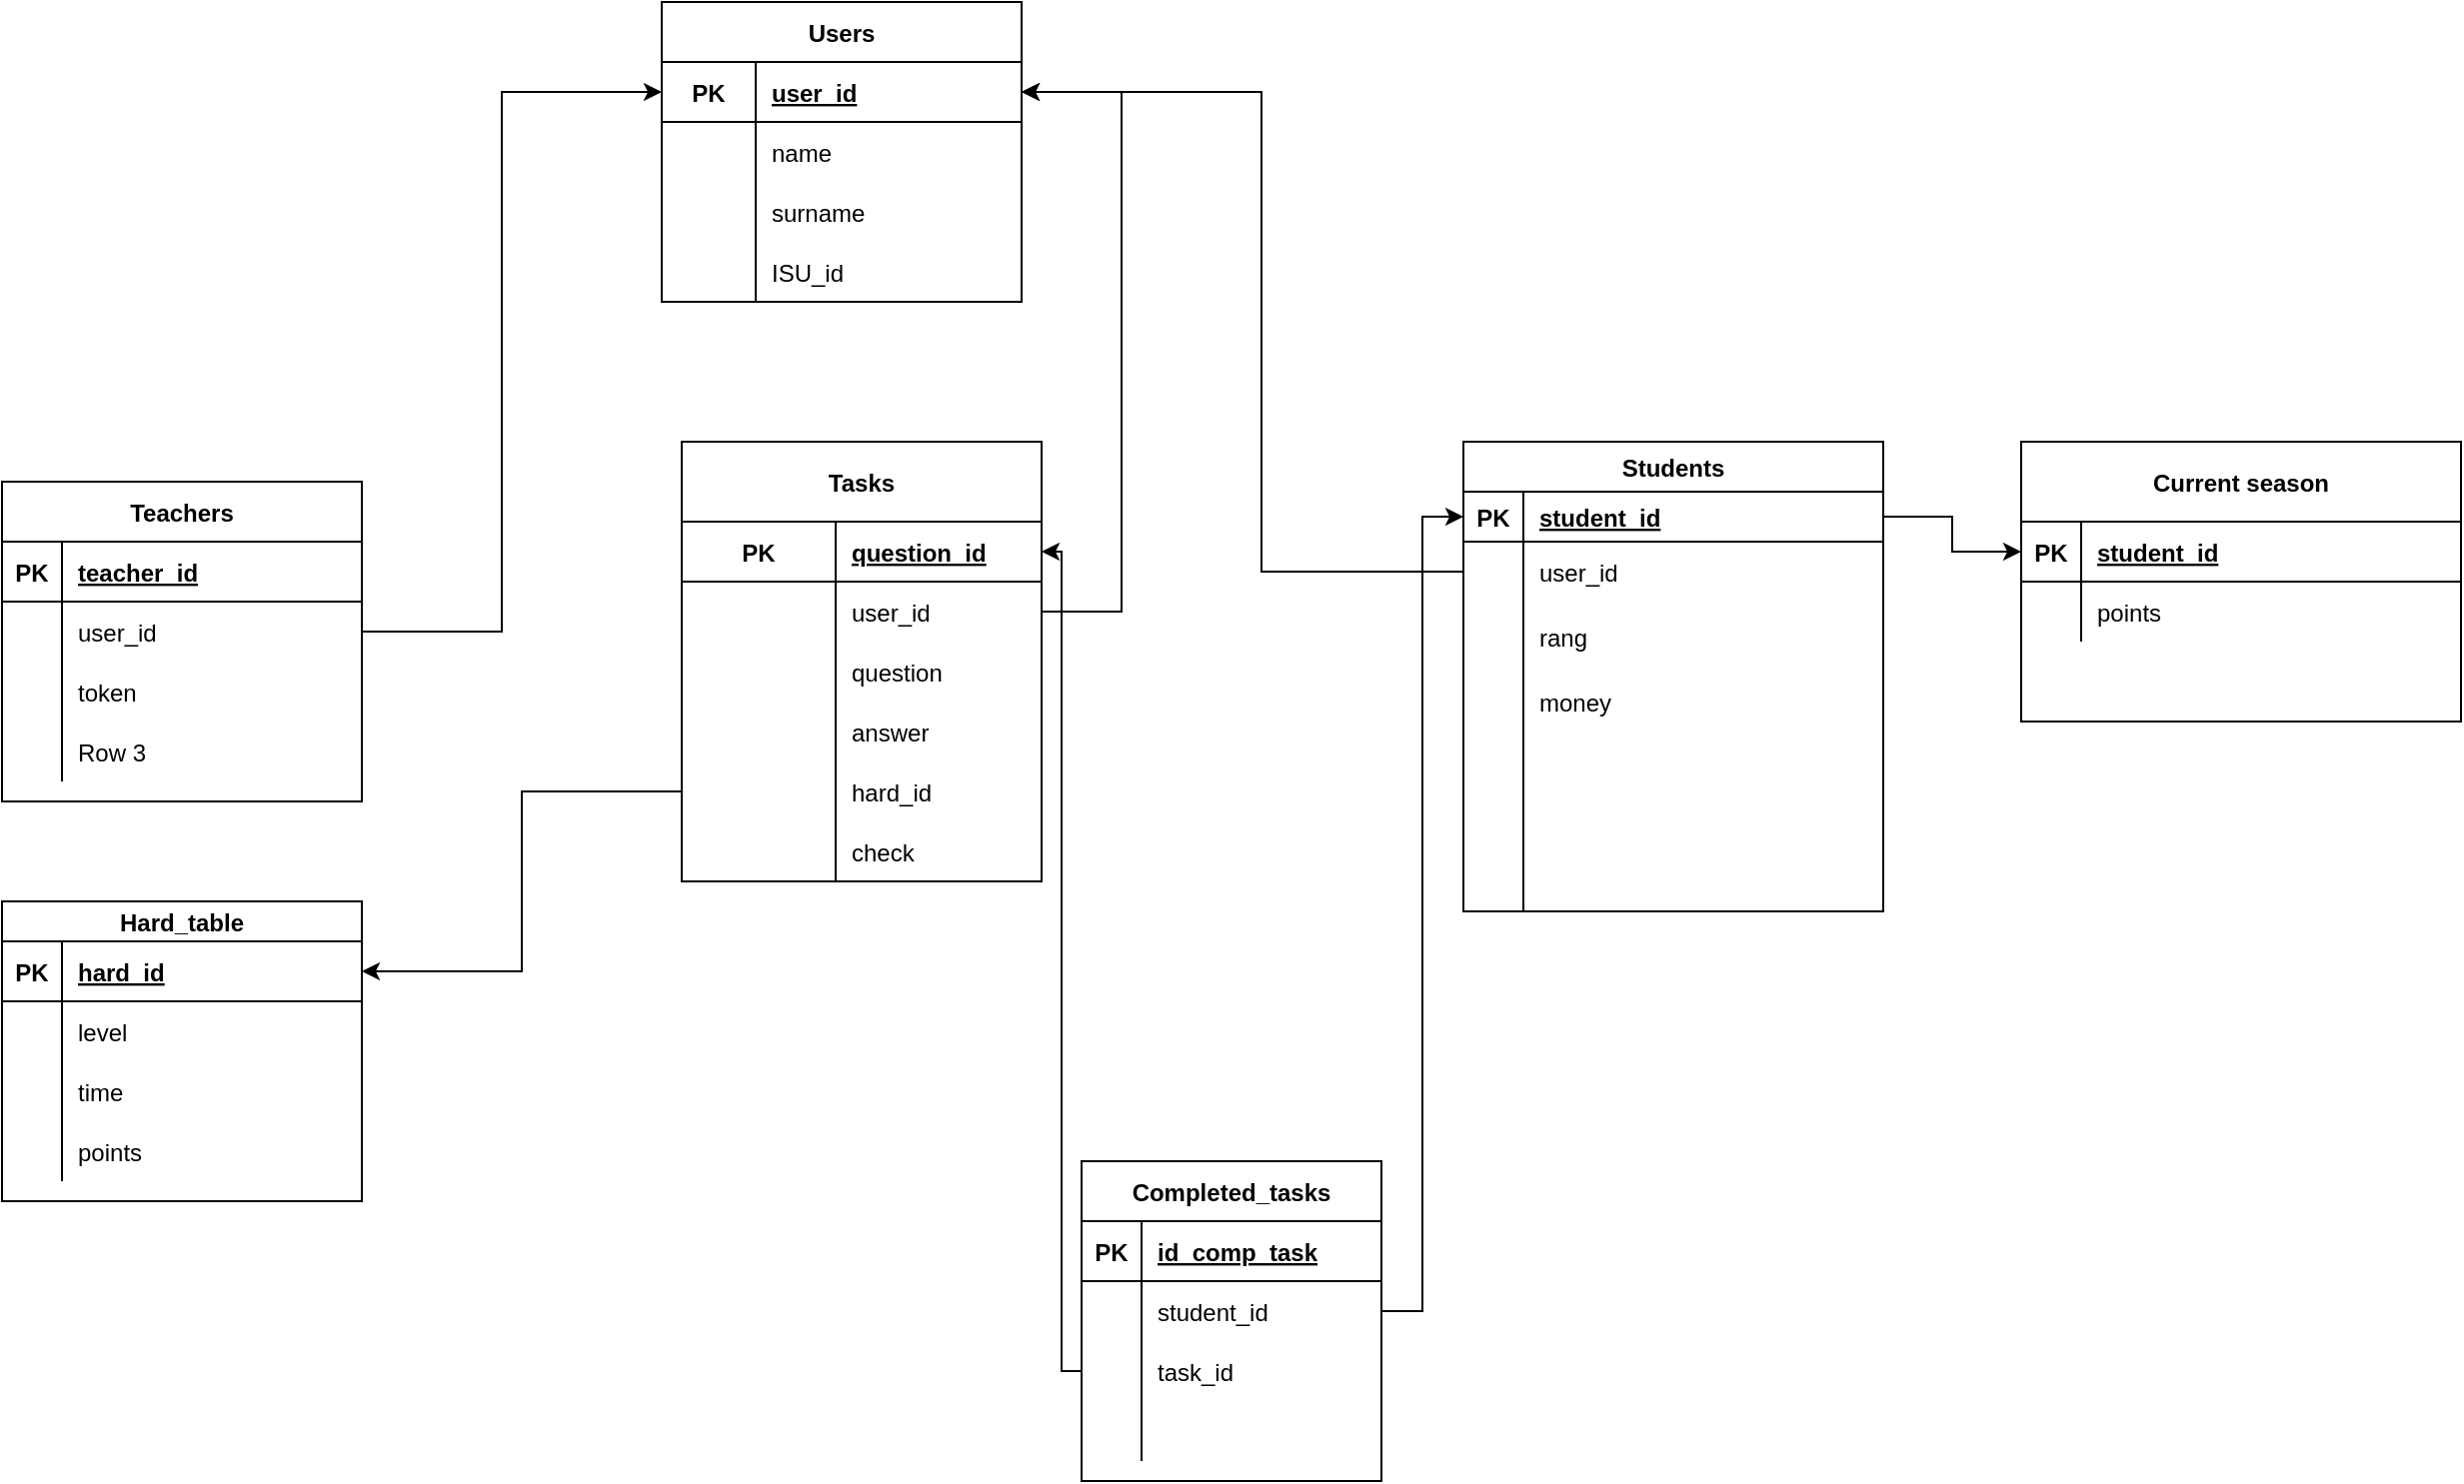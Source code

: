 <mxfile version="16.0.0" type="device"><diagram id="FAbmXYwRQuuBy-1Pwn92" name="Page-1"><mxGraphModel dx="1038" dy="547" grid="1" gridSize="10" guides="1" tooltips="1" connect="1" arrows="1" fold="1" page="1" pageScale="1" pageWidth="827" pageHeight="1169" math="0" shadow="0"><root><mxCell id="0"/><mxCell id="1" parent="0"/><mxCell id="DKSP8XFwa9WQKHeEZCTy-1" value="Students" style="shape=table;startSize=25;container=1;collapsible=1;childLayout=tableLayout;fixedRows=1;rowLines=0;fontStyle=1;align=center;resizeLast=1;" parent="1" vertex="1"><mxGeometry x="1241" y="410" width="210" height="235" as="geometry"/></mxCell><mxCell id="DKSP8XFwa9WQKHeEZCTy-2" value="" style="shape=partialRectangle;collapsible=0;dropTarget=0;pointerEvents=0;fillColor=none;top=0;left=0;bottom=1;right=0;points=[[0,0.5],[1,0.5]];portConstraint=eastwest;" parent="DKSP8XFwa9WQKHeEZCTy-1" vertex="1"><mxGeometry y="25" width="210" height="25" as="geometry"/></mxCell><mxCell id="DKSP8XFwa9WQKHeEZCTy-3" value="PK" style="shape=partialRectangle;connectable=0;fillColor=none;top=0;left=0;bottom=0;right=0;fontStyle=1;overflow=hidden;" parent="DKSP8XFwa9WQKHeEZCTy-2" vertex="1"><mxGeometry width="30" height="25" as="geometry"><mxRectangle width="30" height="25" as="alternateBounds"/></mxGeometry></mxCell><mxCell id="DKSP8XFwa9WQKHeEZCTy-4" value="student_id" style="shape=partialRectangle;connectable=0;fillColor=none;top=0;left=0;bottom=0;right=0;align=left;spacingLeft=6;fontStyle=5;overflow=hidden;" parent="DKSP8XFwa9WQKHeEZCTy-2" vertex="1"><mxGeometry x="30" width="180" height="25" as="geometry"><mxRectangle width="180" height="25" as="alternateBounds"/></mxGeometry></mxCell><mxCell id="DKSP8XFwa9WQKHeEZCTy-5" value="" style="shape=partialRectangle;collapsible=0;dropTarget=0;pointerEvents=0;fillColor=none;top=0;left=0;bottom=0;right=0;points=[[0,0.5],[1,0.5]];portConstraint=eastwest;" parent="DKSP8XFwa9WQKHeEZCTy-1" vertex="1"><mxGeometry y="50" width="210" height="30" as="geometry"/></mxCell><mxCell id="DKSP8XFwa9WQKHeEZCTy-6" value="" style="shape=partialRectangle;connectable=0;fillColor=none;top=0;left=0;bottom=0;right=0;editable=1;overflow=hidden;" parent="DKSP8XFwa9WQKHeEZCTy-5" vertex="1"><mxGeometry width="30" height="30" as="geometry"><mxRectangle width="30" height="30" as="alternateBounds"/></mxGeometry></mxCell><mxCell id="DKSP8XFwa9WQKHeEZCTy-7" value="user_id" style="shape=partialRectangle;connectable=0;fillColor=none;top=0;left=0;bottom=0;right=0;align=left;spacingLeft=6;overflow=hidden;" parent="DKSP8XFwa9WQKHeEZCTy-5" vertex="1"><mxGeometry x="30" width="180" height="30" as="geometry"><mxRectangle width="180" height="30" as="alternateBounds"/></mxGeometry></mxCell><mxCell id="DKSP8XFwa9WQKHeEZCTy-8" value="" style="shape=partialRectangle;collapsible=0;dropTarget=0;pointerEvents=0;fillColor=none;top=0;left=0;bottom=0;right=0;points=[[0,0.5],[1,0.5]];portConstraint=eastwest;" parent="DKSP8XFwa9WQKHeEZCTy-1" vertex="1"><mxGeometry y="80" width="210" height="35" as="geometry"/></mxCell><mxCell id="DKSP8XFwa9WQKHeEZCTy-9" value="" style="shape=partialRectangle;connectable=0;fillColor=none;top=0;left=0;bottom=0;right=0;editable=1;overflow=hidden;" parent="DKSP8XFwa9WQKHeEZCTy-8" vertex="1"><mxGeometry width="30" height="35" as="geometry"><mxRectangle width="30" height="35" as="alternateBounds"/></mxGeometry></mxCell><mxCell id="DKSP8XFwa9WQKHeEZCTy-10" value="rang" style="shape=partialRectangle;connectable=0;fillColor=none;top=0;left=0;bottom=0;right=0;align=left;spacingLeft=6;overflow=hidden;" parent="DKSP8XFwa9WQKHeEZCTy-8" vertex="1"><mxGeometry x="30" width="180" height="35" as="geometry"><mxRectangle width="180" height="35" as="alternateBounds"/></mxGeometry></mxCell><mxCell id="DKSP8XFwa9WQKHeEZCTy-11" value="" style="shape=partialRectangle;collapsible=0;dropTarget=0;pointerEvents=0;fillColor=none;top=0;left=0;bottom=0;right=0;points=[[0,0.5],[1,0.5]];portConstraint=eastwest;" parent="DKSP8XFwa9WQKHeEZCTy-1" vertex="1"><mxGeometry y="115" width="210" height="30" as="geometry"/></mxCell><mxCell id="DKSP8XFwa9WQKHeEZCTy-12" value="" style="shape=partialRectangle;connectable=0;fillColor=none;top=0;left=0;bottom=0;right=0;editable=1;overflow=hidden;" parent="DKSP8XFwa9WQKHeEZCTy-11" vertex="1"><mxGeometry width="30" height="30" as="geometry"><mxRectangle width="30" height="30" as="alternateBounds"/></mxGeometry></mxCell><mxCell id="DKSP8XFwa9WQKHeEZCTy-13" value="money" style="shape=partialRectangle;connectable=0;fillColor=none;top=0;left=0;bottom=0;right=0;align=left;spacingLeft=6;overflow=hidden;" parent="DKSP8XFwa9WQKHeEZCTy-11" vertex="1"><mxGeometry x="30" width="180" height="30" as="geometry"><mxRectangle width="180" height="30" as="alternateBounds"/></mxGeometry></mxCell><mxCell id="DKSP8XFwa9WQKHeEZCTy-105" style="shape=partialRectangle;collapsible=0;dropTarget=0;pointerEvents=0;fillColor=none;top=0;left=0;bottom=0;right=0;points=[[0,0.5],[1,0.5]];portConstraint=eastwest;" parent="DKSP8XFwa9WQKHeEZCTy-1" vertex="1"><mxGeometry y="145" width="210" height="30" as="geometry"/></mxCell><mxCell id="DKSP8XFwa9WQKHeEZCTy-106" style="shape=partialRectangle;connectable=0;fillColor=none;top=0;left=0;bottom=0;right=0;editable=1;overflow=hidden;" parent="DKSP8XFwa9WQKHeEZCTy-105" vertex="1"><mxGeometry width="30" height="30" as="geometry"><mxRectangle width="30" height="30" as="alternateBounds"/></mxGeometry></mxCell><mxCell id="DKSP8XFwa9WQKHeEZCTy-107" style="shape=partialRectangle;connectable=0;fillColor=none;top=0;left=0;bottom=0;right=0;align=left;spacingLeft=6;overflow=hidden;" parent="DKSP8XFwa9WQKHeEZCTy-105" vertex="1"><mxGeometry x="30" width="180" height="30" as="geometry"><mxRectangle width="180" height="30" as="alternateBounds"/></mxGeometry></mxCell><mxCell id="DKSP8XFwa9WQKHeEZCTy-132" style="shape=partialRectangle;collapsible=0;dropTarget=0;pointerEvents=0;fillColor=none;top=0;left=0;bottom=0;right=0;points=[[0,0.5],[1,0.5]];portConstraint=eastwest;" parent="DKSP8XFwa9WQKHeEZCTy-1" vertex="1"><mxGeometry y="175" width="210" height="30" as="geometry"/></mxCell><mxCell id="DKSP8XFwa9WQKHeEZCTy-133" style="shape=partialRectangle;connectable=0;fillColor=none;top=0;left=0;bottom=0;right=0;editable=1;overflow=hidden;" parent="DKSP8XFwa9WQKHeEZCTy-132" vertex="1"><mxGeometry width="30" height="30" as="geometry"><mxRectangle width="30" height="30" as="alternateBounds"/></mxGeometry></mxCell><mxCell id="DKSP8XFwa9WQKHeEZCTy-134" style="shape=partialRectangle;connectable=0;fillColor=none;top=0;left=0;bottom=0;right=0;align=left;spacingLeft=6;overflow=hidden;" parent="DKSP8XFwa9WQKHeEZCTy-132" vertex="1"><mxGeometry x="30" width="180" height="30" as="geometry"><mxRectangle width="180" height="30" as="alternateBounds"/></mxGeometry></mxCell><mxCell id="DKSP8XFwa9WQKHeEZCTy-164" style="shape=partialRectangle;collapsible=0;dropTarget=0;pointerEvents=0;fillColor=none;top=0;left=0;bottom=0;right=0;points=[[0,0.5],[1,0.5]];portConstraint=eastwest;" parent="DKSP8XFwa9WQKHeEZCTy-1" vertex="1"><mxGeometry y="205" width="210" height="30" as="geometry"/></mxCell><mxCell id="DKSP8XFwa9WQKHeEZCTy-165" style="shape=partialRectangle;connectable=0;fillColor=none;top=0;left=0;bottom=0;right=0;editable=1;overflow=hidden;" parent="DKSP8XFwa9WQKHeEZCTy-164" vertex="1"><mxGeometry width="30" height="30" as="geometry"><mxRectangle width="30" height="30" as="alternateBounds"/></mxGeometry></mxCell><mxCell id="DKSP8XFwa9WQKHeEZCTy-166" style="shape=partialRectangle;connectable=0;fillColor=none;top=0;left=0;bottom=0;right=0;align=left;spacingLeft=6;overflow=hidden;" parent="DKSP8XFwa9WQKHeEZCTy-164" vertex="1"><mxGeometry x="30" width="180" height="30" as="geometry"><mxRectangle width="180" height="30" as="alternateBounds"/></mxGeometry></mxCell><mxCell id="DKSP8XFwa9WQKHeEZCTy-14" value="Teachers" style="shape=table;startSize=30;container=1;collapsible=1;childLayout=tableLayout;fixedRows=1;rowLines=0;fontStyle=1;align=center;resizeLast=1;" parent="1" vertex="1"><mxGeometry x="510" y="430" width="180" height="160" as="geometry"/></mxCell><mxCell id="DKSP8XFwa9WQKHeEZCTy-15" value="" style="shape=partialRectangle;collapsible=0;dropTarget=0;pointerEvents=0;fillColor=none;top=0;left=0;bottom=1;right=0;points=[[0,0.5],[1,0.5]];portConstraint=eastwest;" parent="DKSP8XFwa9WQKHeEZCTy-14" vertex="1"><mxGeometry y="30" width="180" height="30" as="geometry"/></mxCell><mxCell id="DKSP8XFwa9WQKHeEZCTy-16" value="PK" style="shape=partialRectangle;connectable=0;fillColor=none;top=0;left=0;bottom=0;right=0;fontStyle=1;overflow=hidden;" parent="DKSP8XFwa9WQKHeEZCTy-15" vertex="1"><mxGeometry width="30" height="30" as="geometry"><mxRectangle width="30" height="30" as="alternateBounds"/></mxGeometry></mxCell><mxCell id="DKSP8XFwa9WQKHeEZCTy-17" value="teacher_id" style="shape=partialRectangle;connectable=0;fillColor=none;top=0;left=0;bottom=0;right=0;align=left;spacingLeft=6;fontStyle=5;overflow=hidden;" parent="DKSP8XFwa9WQKHeEZCTy-15" vertex="1"><mxGeometry x="30" width="150" height="30" as="geometry"><mxRectangle width="150" height="30" as="alternateBounds"/></mxGeometry></mxCell><mxCell id="DKSP8XFwa9WQKHeEZCTy-18" value="" style="shape=partialRectangle;collapsible=0;dropTarget=0;pointerEvents=0;fillColor=none;top=0;left=0;bottom=0;right=0;points=[[0,0.5],[1,0.5]];portConstraint=eastwest;" parent="DKSP8XFwa9WQKHeEZCTy-14" vertex="1"><mxGeometry y="60" width="180" height="30" as="geometry"/></mxCell><mxCell id="DKSP8XFwa9WQKHeEZCTy-19" value="" style="shape=partialRectangle;connectable=0;fillColor=none;top=0;left=0;bottom=0;right=0;editable=1;overflow=hidden;" parent="DKSP8XFwa9WQKHeEZCTy-18" vertex="1"><mxGeometry width="30" height="30" as="geometry"><mxRectangle width="30" height="30" as="alternateBounds"/></mxGeometry></mxCell><mxCell id="DKSP8XFwa9WQKHeEZCTy-20" value="user_id" style="shape=partialRectangle;connectable=0;fillColor=none;top=0;left=0;bottom=0;right=0;align=left;spacingLeft=6;overflow=hidden;" parent="DKSP8XFwa9WQKHeEZCTy-18" vertex="1"><mxGeometry x="30" width="150" height="30" as="geometry"><mxRectangle width="150" height="30" as="alternateBounds"/></mxGeometry></mxCell><mxCell id="DKSP8XFwa9WQKHeEZCTy-21" value="" style="shape=partialRectangle;collapsible=0;dropTarget=0;pointerEvents=0;fillColor=none;top=0;left=0;bottom=0;right=0;points=[[0,0.5],[1,0.5]];portConstraint=eastwest;" parent="DKSP8XFwa9WQKHeEZCTy-14" vertex="1"><mxGeometry y="90" width="180" height="30" as="geometry"/></mxCell><mxCell id="DKSP8XFwa9WQKHeEZCTy-22" value="" style="shape=partialRectangle;connectable=0;fillColor=none;top=0;left=0;bottom=0;right=0;editable=1;overflow=hidden;" parent="DKSP8XFwa9WQKHeEZCTy-21" vertex="1"><mxGeometry width="30" height="30" as="geometry"><mxRectangle width="30" height="30" as="alternateBounds"/></mxGeometry></mxCell><mxCell id="DKSP8XFwa9WQKHeEZCTy-23" value="token" style="shape=partialRectangle;connectable=0;fillColor=none;top=0;left=0;bottom=0;right=0;align=left;spacingLeft=6;overflow=hidden;" parent="DKSP8XFwa9WQKHeEZCTy-21" vertex="1"><mxGeometry x="30" width="150" height="30" as="geometry"><mxRectangle width="150" height="30" as="alternateBounds"/></mxGeometry></mxCell><mxCell id="DKSP8XFwa9WQKHeEZCTy-24" value="" style="shape=partialRectangle;collapsible=0;dropTarget=0;pointerEvents=0;fillColor=none;top=0;left=0;bottom=0;right=0;points=[[0,0.5],[1,0.5]];portConstraint=eastwest;" parent="DKSP8XFwa9WQKHeEZCTy-14" vertex="1"><mxGeometry y="120" width="180" height="30" as="geometry"/></mxCell><mxCell id="DKSP8XFwa9WQKHeEZCTy-25" value="" style="shape=partialRectangle;connectable=0;fillColor=none;top=0;left=0;bottom=0;right=0;editable=1;overflow=hidden;" parent="DKSP8XFwa9WQKHeEZCTy-24" vertex="1"><mxGeometry width="30" height="30" as="geometry"><mxRectangle width="30" height="30" as="alternateBounds"/></mxGeometry></mxCell><mxCell id="DKSP8XFwa9WQKHeEZCTy-26" value="Row 3" style="shape=partialRectangle;connectable=0;fillColor=none;top=0;left=0;bottom=0;right=0;align=left;spacingLeft=6;overflow=hidden;" parent="DKSP8XFwa9WQKHeEZCTy-24" vertex="1"><mxGeometry x="30" width="150" height="30" as="geometry"><mxRectangle width="150" height="30" as="alternateBounds"/></mxGeometry></mxCell><mxCell id="DKSP8XFwa9WQKHeEZCTy-27" value="Tasks" style="shape=table;startSize=40;container=1;collapsible=1;childLayout=tableLayout;fixedRows=1;rowLines=0;fontStyle=1;align=center;resizeLast=1;" parent="1" vertex="1"><mxGeometry x="850" y="410" width="180" height="220" as="geometry"/></mxCell><mxCell id="DKSP8XFwa9WQKHeEZCTy-28" value="" style="shape=partialRectangle;collapsible=0;dropTarget=0;pointerEvents=0;fillColor=none;top=0;left=0;bottom=1;right=0;points=[[0,0.5],[1,0.5]];portConstraint=eastwest;" parent="DKSP8XFwa9WQKHeEZCTy-27" vertex="1"><mxGeometry y="40" width="180" height="30" as="geometry"/></mxCell><mxCell id="DKSP8XFwa9WQKHeEZCTy-29" value="PK" style="shape=partialRectangle;connectable=0;fillColor=none;top=0;left=0;bottom=0;right=0;fontStyle=1;overflow=hidden;" parent="DKSP8XFwa9WQKHeEZCTy-28" vertex="1"><mxGeometry width="77.0" height="30" as="geometry"><mxRectangle width="77.0" height="30" as="alternateBounds"/></mxGeometry></mxCell><mxCell id="DKSP8XFwa9WQKHeEZCTy-30" value="question_id" style="shape=partialRectangle;connectable=0;fillColor=none;top=0;left=0;bottom=0;right=0;align=left;spacingLeft=6;fontStyle=5;overflow=hidden;" parent="DKSP8XFwa9WQKHeEZCTy-28" vertex="1"><mxGeometry x="77.0" width="103.0" height="30" as="geometry"><mxRectangle width="103.0" height="30" as="alternateBounds"/></mxGeometry></mxCell><mxCell id="DKSP8XFwa9WQKHeEZCTy-31" value="" style="shape=partialRectangle;collapsible=0;dropTarget=0;pointerEvents=0;fillColor=none;top=0;left=0;bottom=0;right=0;points=[[0,0.5],[1,0.5]];portConstraint=eastwest;" parent="DKSP8XFwa9WQKHeEZCTy-27" vertex="1"><mxGeometry y="70" width="180" height="30" as="geometry"/></mxCell><mxCell id="DKSP8XFwa9WQKHeEZCTy-32" value="" style="shape=partialRectangle;connectable=0;fillColor=none;top=0;left=0;bottom=0;right=0;editable=1;overflow=hidden;" parent="DKSP8XFwa9WQKHeEZCTy-31" vertex="1"><mxGeometry width="77.0" height="30" as="geometry"><mxRectangle width="77.0" height="30" as="alternateBounds"/></mxGeometry></mxCell><mxCell id="DKSP8XFwa9WQKHeEZCTy-33" value="user_id" style="shape=partialRectangle;connectable=0;fillColor=none;top=0;left=0;bottom=0;right=0;align=left;spacingLeft=6;overflow=hidden;" parent="DKSP8XFwa9WQKHeEZCTy-31" vertex="1"><mxGeometry x="77.0" width="103.0" height="30" as="geometry"><mxRectangle width="103.0" height="30" as="alternateBounds"/></mxGeometry></mxCell><mxCell id="DKSP8XFwa9WQKHeEZCTy-34" value="" style="shape=partialRectangle;collapsible=0;dropTarget=0;pointerEvents=0;fillColor=none;top=0;left=0;bottom=0;right=0;points=[[0,0.5],[1,0.5]];portConstraint=eastwest;" parent="DKSP8XFwa9WQKHeEZCTy-27" vertex="1"><mxGeometry y="100" width="180" height="30" as="geometry"/></mxCell><mxCell id="DKSP8XFwa9WQKHeEZCTy-35" value="" style="shape=partialRectangle;connectable=0;fillColor=none;top=0;left=0;bottom=0;right=0;editable=1;overflow=hidden;" parent="DKSP8XFwa9WQKHeEZCTy-34" vertex="1"><mxGeometry width="77.0" height="30" as="geometry"><mxRectangle width="77.0" height="30" as="alternateBounds"/></mxGeometry></mxCell><mxCell id="DKSP8XFwa9WQKHeEZCTy-36" value="question" style="shape=partialRectangle;connectable=0;fillColor=none;top=0;left=0;bottom=0;right=0;align=left;spacingLeft=6;overflow=hidden;" parent="DKSP8XFwa9WQKHeEZCTy-34" vertex="1"><mxGeometry x="77.0" width="103.0" height="30" as="geometry"><mxRectangle width="103.0" height="30" as="alternateBounds"/></mxGeometry></mxCell><mxCell id="DKSP8XFwa9WQKHeEZCTy-37" value="" style="shape=partialRectangle;collapsible=0;dropTarget=0;pointerEvents=0;fillColor=none;top=0;left=0;bottom=0;right=0;points=[[0,0.5],[1,0.5]];portConstraint=eastwest;" parent="DKSP8XFwa9WQKHeEZCTy-27" vertex="1"><mxGeometry y="130" width="180" height="30" as="geometry"/></mxCell><mxCell id="DKSP8XFwa9WQKHeEZCTy-38" value="" style="shape=partialRectangle;connectable=0;fillColor=none;top=0;left=0;bottom=0;right=0;editable=1;overflow=hidden;" parent="DKSP8XFwa9WQKHeEZCTy-37" vertex="1"><mxGeometry width="77.0" height="30" as="geometry"><mxRectangle width="77.0" height="30" as="alternateBounds"/></mxGeometry></mxCell><mxCell id="DKSP8XFwa9WQKHeEZCTy-39" value="answer" style="shape=partialRectangle;connectable=0;fillColor=none;top=0;left=0;bottom=0;right=0;align=left;spacingLeft=6;overflow=hidden;" parent="DKSP8XFwa9WQKHeEZCTy-37" vertex="1"><mxGeometry x="77.0" width="103.0" height="30" as="geometry"><mxRectangle width="103.0" height="30" as="alternateBounds"/></mxGeometry></mxCell><mxCell id="DKSP8XFwa9WQKHeEZCTy-98" style="shape=partialRectangle;collapsible=0;dropTarget=0;pointerEvents=0;fillColor=none;top=0;left=0;bottom=0;right=0;points=[[0,0.5],[1,0.5]];portConstraint=eastwest;" parent="DKSP8XFwa9WQKHeEZCTy-27" vertex="1"><mxGeometry y="160" width="180" height="30" as="geometry"/></mxCell><mxCell id="DKSP8XFwa9WQKHeEZCTy-99" style="shape=partialRectangle;connectable=0;fillColor=none;top=0;left=0;bottom=0;right=0;editable=1;overflow=hidden;" parent="DKSP8XFwa9WQKHeEZCTy-98" vertex="1"><mxGeometry width="77.0" height="30" as="geometry"><mxRectangle width="77.0" height="30" as="alternateBounds"/></mxGeometry></mxCell><mxCell id="DKSP8XFwa9WQKHeEZCTy-100" value="hard_id" style="shape=partialRectangle;connectable=0;fillColor=none;top=0;left=0;bottom=0;right=0;align=left;spacingLeft=6;overflow=hidden;" parent="DKSP8XFwa9WQKHeEZCTy-98" vertex="1"><mxGeometry x="77.0" width="103.0" height="30" as="geometry"><mxRectangle width="103.0" height="30" as="alternateBounds"/></mxGeometry></mxCell><mxCell id="DKSP8XFwa9WQKHeEZCTy-148" style="shape=partialRectangle;collapsible=0;dropTarget=0;pointerEvents=0;fillColor=none;top=0;left=0;bottom=0;right=0;points=[[0,0.5],[1,0.5]];portConstraint=eastwest;" parent="DKSP8XFwa9WQKHeEZCTy-27" vertex="1"><mxGeometry y="190" width="180" height="30" as="geometry"/></mxCell><mxCell id="DKSP8XFwa9WQKHeEZCTy-149" style="shape=partialRectangle;connectable=0;fillColor=none;top=0;left=0;bottom=0;right=0;editable=1;overflow=hidden;" parent="DKSP8XFwa9WQKHeEZCTy-148" vertex="1"><mxGeometry width="77.0" height="30" as="geometry"><mxRectangle width="77.0" height="30" as="alternateBounds"/></mxGeometry></mxCell><mxCell id="DKSP8XFwa9WQKHeEZCTy-150" value="check" style="shape=partialRectangle;connectable=0;fillColor=none;top=0;left=0;bottom=0;right=0;align=left;spacingLeft=6;overflow=hidden;" parent="DKSP8XFwa9WQKHeEZCTy-148" vertex="1"><mxGeometry x="77.0" width="103.0" height="30" as="geometry"><mxRectangle width="103.0" height="30" as="alternateBounds"/></mxGeometry></mxCell><mxCell id="DKSP8XFwa9WQKHeEZCTy-60" value="Users" style="shape=table;startSize=30;container=1;collapsible=1;childLayout=tableLayout;fixedRows=1;rowLines=0;fontStyle=1;align=center;resizeLast=1;" parent="1" vertex="1"><mxGeometry x="840" y="190" width="180" height="150" as="geometry"/></mxCell><mxCell id="DKSP8XFwa9WQKHeEZCTy-61" value="" style="shape=partialRectangle;collapsible=0;dropTarget=0;pointerEvents=0;fillColor=none;top=0;left=0;bottom=1;right=0;points=[[0,0.5],[1,0.5]];portConstraint=eastwest;" parent="DKSP8XFwa9WQKHeEZCTy-60" vertex="1"><mxGeometry y="30" width="180" height="30" as="geometry"/></mxCell><mxCell id="DKSP8XFwa9WQKHeEZCTy-62" value="PK" style="shape=partialRectangle;connectable=0;fillColor=none;top=0;left=0;bottom=0;right=0;fontStyle=1;overflow=hidden;" parent="DKSP8XFwa9WQKHeEZCTy-61" vertex="1"><mxGeometry width="47.0" height="30" as="geometry"><mxRectangle width="47.0" height="30" as="alternateBounds"/></mxGeometry></mxCell><mxCell id="DKSP8XFwa9WQKHeEZCTy-63" value="user_id" style="shape=partialRectangle;connectable=0;fillColor=none;top=0;left=0;bottom=0;right=0;align=left;spacingLeft=6;fontStyle=5;overflow=hidden;" parent="DKSP8XFwa9WQKHeEZCTy-61" vertex="1"><mxGeometry x="47.0" width="133.0" height="30" as="geometry"><mxRectangle width="133.0" height="30" as="alternateBounds"/></mxGeometry></mxCell><mxCell id="DKSP8XFwa9WQKHeEZCTy-64" value="" style="shape=partialRectangle;collapsible=0;dropTarget=0;pointerEvents=0;fillColor=none;top=0;left=0;bottom=0;right=0;points=[[0,0.5],[1,0.5]];portConstraint=eastwest;" parent="DKSP8XFwa9WQKHeEZCTy-60" vertex="1"><mxGeometry y="60" width="180" height="30" as="geometry"/></mxCell><mxCell id="DKSP8XFwa9WQKHeEZCTy-65" value="" style="shape=partialRectangle;connectable=0;fillColor=none;top=0;left=0;bottom=0;right=0;editable=1;overflow=hidden;" parent="DKSP8XFwa9WQKHeEZCTy-64" vertex="1"><mxGeometry width="47.0" height="30" as="geometry"><mxRectangle width="47.0" height="30" as="alternateBounds"/></mxGeometry></mxCell><mxCell id="DKSP8XFwa9WQKHeEZCTy-66" value="name" style="shape=partialRectangle;connectable=0;fillColor=none;top=0;left=0;bottom=0;right=0;align=left;spacingLeft=6;overflow=hidden;" parent="DKSP8XFwa9WQKHeEZCTy-64" vertex="1"><mxGeometry x="47.0" width="133.0" height="30" as="geometry"><mxRectangle width="133.0" height="30" as="alternateBounds"/></mxGeometry></mxCell><mxCell id="DKSP8XFwa9WQKHeEZCTy-67" value="" style="shape=partialRectangle;collapsible=0;dropTarget=0;pointerEvents=0;fillColor=none;top=0;left=0;bottom=0;right=0;points=[[0,0.5],[1,0.5]];portConstraint=eastwest;" parent="DKSP8XFwa9WQKHeEZCTy-60" vertex="1"><mxGeometry y="90" width="180" height="30" as="geometry"/></mxCell><mxCell id="DKSP8XFwa9WQKHeEZCTy-68" value="" style="shape=partialRectangle;connectable=0;fillColor=none;top=0;left=0;bottom=0;right=0;editable=1;overflow=hidden;" parent="DKSP8XFwa9WQKHeEZCTy-67" vertex="1"><mxGeometry width="47.0" height="30" as="geometry"><mxRectangle width="47.0" height="30" as="alternateBounds"/></mxGeometry></mxCell><mxCell id="DKSP8XFwa9WQKHeEZCTy-69" value="surname" style="shape=partialRectangle;connectable=0;fillColor=none;top=0;left=0;bottom=0;right=0;align=left;spacingLeft=6;overflow=hidden;" parent="DKSP8XFwa9WQKHeEZCTy-67" vertex="1"><mxGeometry x="47.0" width="133.0" height="30" as="geometry"><mxRectangle width="133.0" height="30" as="alternateBounds"/></mxGeometry></mxCell><mxCell id="DKSP8XFwa9WQKHeEZCTy-70" value="" style="shape=partialRectangle;collapsible=0;dropTarget=0;pointerEvents=0;fillColor=none;top=0;left=0;bottom=0;right=0;points=[[0,0.5],[1,0.5]];portConstraint=eastwest;" parent="DKSP8XFwa9WQKHeEZCTy-60" vertex="1"><mxGeometry y="120" width="180" height="30" as="geometry"/></mxCell><mxCell id="DKSP8XFwa9WQKHeEZCTy-71" value="" style="shape=partialRectangle;connectable=0;fillColor=none;top=0;left=0;bottom=0;right=0;editable=1;overflow=hidden;" parent="DKSP8XFwa9WQKHeEZCTy-70" vertex="1"><mxGeometry width="47.0" height="30" as="geometry"><mxRectangle width="47.0" height="30" as="alternateBounds"/></mxGeometry></mxCell><mxCell id="DKSP8XFwa9WQKHeEZCTy-72" value="ISU_id" style="shape=partialRectangle;connectable=0;fillColor=none;top=0;left=0;bottom=0;right=0;align=left;spacingLeft=6;overflow=hidden;" parent="DKSP8XFwa9WQKHeEZCTy-70" vertex="1"><mxGeometry x="47.0" width="133.0" height="30" as="geometry"><mxRectangle width="133.0" height="30" as="alternateBounds"/></mxGeometry></mxCell><mxCell id="DKSP8XFwa9WQKHeEZCTy-73" value="Hard_table" style="shape=table;startSize=20;container=1;collapsible=1;childLayout=tableLayout;fixedRows=1;rowLines=0;fontStyle=1;align=center;resizeLast=1;" parent="1" vertex="1"><mxGeometry x="510" y="640" width="180" height="150" as="geometry"/></mxCell><mxCell id="DKSP8XFwa9WQKHeEZCTy-74" value="" style="shape=partialRectangle;collapsible=0;dropTarget=0;pointerEvents=0;fillColor=none;top=0;left=0;bottom=1;right=0;points=[[0,0.5],[1,0.5]];portConstraint=eastwest;" parent="DKSP8XFwa9WQKHeEZCTy-73" vertex="1"><mxGeometry y="20" width="180" height="30" as="geometry"/></mxCell><mxCell id="DKSP8XFwa9WQKHeEZCTy-75" value="PK" style="shape=partialRectangle;connectable=0;fillColor=none;top=0;left=0;bottom=0;right=0;fontStyle=1;overflow=hidden;" parent="DKSP8XFwa9WQKHeEZCTy-74" vertex="1"><mxGeometry width="30" height="30" as="geometry"><mxRectangle width="30" height="30" as="alternateBounds"/></mxGeometry></mxCell><mxCell id="DKSP8XFwa9WQKHeEZCTy-76" value="hard_id" style="shape=partialRectangle;connectable=0;fillColor=none;top=0;left=0;bottom=0;right=0;align=left;spacingLeft=6;fontStyle=5;overflow=hidden;" parent="DKSP8XFwa9WQKHeEZCTy-74" vertex="1"><mxGeometry x="30" width="150" height="30" as="geometry"><mxRectangle width="150" height="30" as="alternateBounds"/></mxGeometry></mxCell><mxCell id="DKSP8XFwa9WQKHeEZCTy-77" value="" style="shape=partialRectangle;collapsible=0;dropTarget=0;pointerEvents=0;fillColor=none;top=0;left=0;bottom=0;right=0;points=[[0,0.5],[1,0.5]];portConstraint=eastwest;" parent="DKSP8XFwa9WQKHeEZCTy-73" vertex="1"><mxGeometry y="50" width="180" height="30" as="geometry"/></mxCell><mxCell id="DKSP8XFwa9WQKHeEZCTy-78" value="" style="shape=partialRectangle;connectable=0;fillColor=none;top=0;left=0;bottom=0;right=0;editable=1;overflow=hidden;" parent="DKSP8XFwa9WQKHeEZCTy-77" vertex="1"><mxGeometry width="30" height="30" as="geometry"><mxRectangle width="30" height="30" as="alternateBounds"/></mxGeometry></mxCell><mxCell id="DKSP8XFwa9WQKHeEZCTy-79" value="level" style="shape=partialRectangle;connectable=0;fillColor=none;top=0;left=0;bottom=0;right=0;align=left;spacingLeft=6;overflow=hidden;" parent="DKSP8XFwa9WQKHeEZCTy-77" vertex="1"><mxGeometry x="30" width="150" height="30" as="geometry"><mxRectangle width="150" height="30" as="alternateBounds"/></mxGeometry></mxCell><mxCell id="DKSP8XFwa9WQKHeEZCTy-80" value="" style="shape=partialRectangle;collapsible=0;dropTarget=0;pointerEvents=0;fillColor=none;top=0;left=0;bottom=0;right=0;points=[[0,0.5],[1,0.5]];portConstraint=eastwest;" parent="DKSP8XFwa9WQKHeEZCTy-73" vertex="1"><mxGeometry y="80" width="180" height="30" as="geometry"/></mxCell><mxCell id="DKSP8XFwa9WQKHeEZCTy-81" value="" style="shape=partialRectangle;connectable=0;fillColor=none;top=0;left=0;bottom=0;right=0;editable=1;overflow=hidden;" parent="DKSP8XFwa9WQKHeEZCTy-80" vertex="1"><mxGeometry width="30" height="30" as="geometry"><mxRectangle width="30" height="30" as="alternateBounds"/></mxGeometry></mxCell><mxCell id="DKSP8XFwa9WQKHeEZCTy-82" value="time" style="shape=partialRectangle;connectable=0;fillColor=none;top=0;left=0;bottom=0;right=0;align=left;spacingLeft=6;overflow=hidden;" parent="DKSP8XFwa9WQKHeEZCTy-80" vertex="1"><mxGeometry x="30" width="150" height="30" as="geometry"><mxRectangle width="150" height="30" as="alternateBounds"/></mxGeometry></mxCell><mxCell id="DKSP8XFwa9WQKHeEZCTy-83" value="" style="shape=partialRectangle;collapsible=0;dropTarget=0;pointerEvents=0;fillColor=none;top=0;left=0;bottom=0;right=0;points=[[0,0.5],[1,0.5]];portConstraint=eastwest;" parent="DKSP8XFwa9WQKHeEZCTy-73" vertex="1"><mxGeometry y="110" width="180" height="30" as="geometry"/></mxCell><mxCell id="DKSP8XFwa9WQKHeEZCTy-84" value="" style="shape=partialRectangle;connectable=0;fillColor=none;top=0;left=0;bottom=0;right=0;editable=1;overflow=hidden;" parent="DKSP8XFwa9WQKHeEZCTy-83" vertex="1"><mxGeometry width="30" height="30" as="geometry"><mxRectangle width="30" height="30" as="alternateBounds"/></mxGeometry></mxCell><mxCell id="DKSP8XFwa9WQKHeEZCTy-85" value="points" style="shape=partialRectangle;connectable=0;fillColor=none;top=0;left=0;bottom=0;right=0;align=left;spacingLeft=6;overflow=hidden;" parent="DKSP8XFwa9WQKHeEZCTy-83" vertex="1"><mxGeometry x="30" width="150" height="30" as="geometry"><mxRectangle width="150" height="30" as="alternateBounds"/></mxGeometry></mxCell><mxCell id="DKSP8XFwa9WQKHeEZCTy-110" value="" style="edgeStyle=elbowEdgeStyle;elbow=horizontal;endArrow=classic;html=1;rounded=0;fontFamily=Helvetica;fontSize=12;fontColor=default;startSize=30;entryX=1;entryY=0.5;entryDx=0;entryDy=0;exitX=0;exitY=0.5;exitDx=0;exitDy=0;" parent="1" source="DKSP8XFwa9WQKHeEZCTy-5" target="DKSP8XFwa9WQKHeEZCTy-61" edge="1"><mxGeometry width="50" height="50" relative="1" as="geometry"><mxPoint x="1230" y="410" as="sourcePoint"/><mxPoint x="1140" y="490" as="targetPoint"/><Array as="points"><mxPoint x="1140" y="310"/></Array></mxGeometry></mxCell><mxCell id="DKSP8XFwa9WQKHeEZCTy-113" value="" style="edgeStyle=elbowEdgeStyle;elbow=horizontal;endArrow=classic;html=1;rounded=0;fontFamily=Helvetica;fontSize=12;fontColor=default;startSize=30;exitX=1;exitY=0.5;exitDx=0;exitDy=0;entryX=0;entryY=0.5;entryDx=0;entryDy=0;" parent="1" source="DKSP8XFwa9WQKHeEZCTy-18" target="DKSP8XFwa9WQKHeEZCTy-61" edge="1"><mxGeometry width="50" height="50" relative="1" as="geometry"><mxPoint x="610" y="450" as="sourcePoint"/><mxPoint x="660" y="400" as="targetPoint"/><Array as="points"><mxPoint x="760" y="340"/><mxPoint x="790" y="360"/><mxPoint x="800" y="300"/></Array></mxGeometry></mxCell><mxCell id="DKSP8XFwa9WQKHeEZCTy-116" value="" style="edgeStyle=elbowEdgeStyle;elbow=horizontal;endArrow=classic;html=1;rounded=0;fontFamily=Helvetica;fontSize=12;fontColor=default;startSize=30;exitX=1;exitY=0.5;exitDx=0;exitDy=0;entryX=1;entryY=0.5;entryDx=0;entryDy=0;" parent="1" source="DKSP8XFwa9WQKHeEZCTy-31" target="DKSP8XFwa9WQKHeEZCTy-61" edge="1"><mxGeometry width="50" height="50" relative="1" as="geometry"><mxPoint x="1055" y="570" as="sourcePoint"/><mxPoint x="1105" y="520" as="targetPoint"/><Array as="points"><mxPoint x="1070" y="380"/><mxPoint x="1000" y="520"/><mxPoint x="1030" y="370"/></Array></mxGeometry></mxCell><mxCell id="DKSP8XFwa9WQKHeEZCTy-117" value="" style="edgeStyle=elbowEdgeStyle;elbow=horizontal;endArrow=classic;html=1;rounded=0;fontFamily=Helvetica;fontSize=12;fontColor=default;startSize=30;exitX=0;exitY=0.5;exitDx=0;exitDy=0;entryX=1;entryY=0.5;entryDx=0;entryDy=0;" parent="1" source="DKSP8XFwa9WQKHeEZCTy-98" target="DKSP8XFwa9WQKHeEZCTy-74" edge="1"><mxGeometry width="50" height="50" relative="1" as="geometry"><mxPoint x="740" y="510" as="sourcePoint"/><mxPoint x="790" y="460" as="targetPoint"/></mxGeometry></mxCell><mxCell id="DKSP8XFwa9WQKHeEZCTy-118" value="Current season" style="shape=table;startSize=40;container=1;collapsible=1;childLayout=tableLayout;fixedRows=1;rowLines=0;fontStyle=1;align=center;resizeLast=1;fontFamily=Helvetica;fontSize=12;fontColor=default;strokeColor=default;fillColor=default;" parent="1" vertex="1"><mxGeometry x="1520" y="410" width="220" height="140" as="geometry"/></mxCell><mxCell id="DKSP8XFwa9WQKHeEZCTy-119" value="" style="shape=partialRectangle;collapsible=0;dropTarget=0;pointerEvents=0;fillColor=none;top=0;left=0;bottom=1;right=0;points=[[0,0.5],[1,0.5]];portConstraint=eastwest;fontFamily=Helvetica;fontSize=12;fontColor=default;startSize=30;strokeColor=default;" parent="DKSP8XFwa9WQKHeEZCTy-118" vertex="1"><mxGeometry y="40" width="220" height="30" as="geometry"/></mxCell><mxCell id="DKSP8XFwa9WQKHeEZCTy-120" value="PK" style="shape=partialRectangle;connectable=0;fillColor=none;top=0;left=0;bottom=0;right=0;fontStyle=1;overflow=hidden;fontFamily=Helvetica;fontSize=12;fontColor=default;startSize=30;strokeColor=default;" parent="DKSP8XFwa9WQKHeEZCTy-119" vertex="1"><mxGeometry width="30" height="30" as="geometry"><mxRectangle width="30" height="30" as="alternateBounds"/></mxGeometry></mxCell><mxCell id="DKSP8XFwa9WQKHeEZCTy-121" value="student_id" style="shape=partialRectangle;connectable=0;fillColor=none;top=0;left=0;bottom=0;right=0;align=left;spacingLeft=6;fontStyle=5;overflow=hidden;fontFamily=Helvetica;fontSize=12;fontColor=default;startSize=30;strokeColor=default;" parent="DKSP8XFwa9WQKHeEZCTy-119" vertex="1"><mxGeometry x="30" width="190" height="30" as="geometry"><mxRectangle width="190" height="30" as="alternateBounds"/></mxGeometry></mxCell><mxCell id="DKSP8XFwa9WQKHeEZCTy-122" value="" style="shape=partialRectangle;collapsible=0;dropTarget=0;pointerEvents=0;fillColor=none;top=0;left=0;bottom=0;right=0;points=[[0,0.5],[1,0.5]];portConstraint=eastwest;fontFamily=Helvetica;fontSize=12;fontColor=default;startSize=30;strokeColor=default;" parent="DKSP8XFwa9WQKHeEZCTy-118" vertex="1"><mxGeometry y="70" width="220" height="30" as="geometry"/></mxCell><mxCell id="DKSP8XFwa9WQKHeEZCTy-123" value="" style="shape=partialRectangle;connectable=0;fillColor=none;top=0;left=0;bottom=0;right=0;editable=1;overflow=hidden;fontFamily=Helvetica;fontSize=12;fontColor=default;startSize=30;strokeColor=default;" parent="DKSP8XFwa9WQKHeEZCTy-122" vertex="1"><mxGeometry width="30" height="30" as="geometry"><mxRectangle width="30" height="30" as="alternateBounds"/></mxGeometry></mxCell><mxCell id="DKSP8XFwa9WQKHeEZCTy-124" value="points" style="shape=partialRectangle;connectable=0;fillColor=none;top=0;left=0;bottom=0;right=0;align=left;spacingLeft=6;overflow=hidden;fontFamily=Helvetica;fontSize=12;fontColor=default;startSize=30;strokeColor=default;" parent="DKSP8XFwa9WQKHeEZCTy-122" vertex="1"><mxGeometry x="30" width="190" height="30" as="geometry"><mxRectangle width="190" height="30" as="alternateBounds"/></mxGeometry></mxCell><mxCell id="DKSP8XFwa9WQKHeEZCTy-131" value="" style="edgeStyle=elbowEdgeStyle;elbow=horizontal;endArrow=classic;html=1;rounded=0;fontFamily=Helvetica;fontSize=12;fontColor=default;startSize=30;exitX=1;exitY=0.5;exitDx=0;exitDy=0;entryX=0;entryY=0.5;entryDx=0;entryDy=0;" parent="1" source="DKSP8XFwa9WQKHeEZCTy-2" target="DKSP8XFwa9WQKHeEZCTy-119" edge="1"><mxGeometry width="50" height="50" relative="1" as="geometry"><mxPoint x="1410" y="460" as="sourcePoint"/><mxPoint x="1460" y="410" as="targetPoint"/></mxGeometry></mxCell><mxCell id="wsximcJ8q_rd_iJd8GY6-1" value="Completed_tasks" style="shape=table;startSize=30;container=1;collapsible=1;childLayout=tableLayout;fixedRows=1;rowLines=0;fontStyle=1;align=center;resizeLast=1;" vertex="1" parent="1"><mxGeometry x="1050" y="770" width="150" height="160" as="geometry"/></mxCell><mxCell id="wsximcJ8q_rd_iJd8GY6-2" value="" style="shape=partialRectangle;collapsible=0;dropTarget=0;pointerEvents=0;fillColor=none;top=0;left=0;bottom=1;right=0;points=[[0,0.5],[1,0.5]];portConstraint=eastwest;" vertex="1" parent="wsximcJ8q_rd_iJd8GY6-1"><mxGeometry y="30" width="150" height="30" as="geometry"/></mxCell><mxCell id="wsximcJ8q_rd_iJd8GY6-3" value="PK" style="shape=partialRectangle;connectable=0;fillColor=none;top=0;left=0;bottom=0;right=0;fontStyle=1;overflow=hidden;" vertex="1" parent="wsximcJ8q_rd_iJd8GY6-2"><mxGeometry width="30" height="30" as="geometry"><mxRectangle width="30" height="30" as="alternateBounds"/></mxGeometry></mxCell><mxCell id="wsximcJ8q_rd_iJd8GY6-4" value="id_comp_task" style="shape=partialRectangle;connectable=0;fillColor=none;top=0;left=0;bottom=0;right=0;align=left;spacingLeft=6;fontStyle=5;overflow=hidden;" vertex="1" parent="wsximcJ8q_rd_iJd8GY6-2"><mxGeometry x="30" width="120" height="30" as="geometry"><mxRectangle width="120" height="30" as="alternateBounds"/></mxGeometry></mxCell><mxCell id="wsximcJ8q_rd_iJd8GY6-5" value="" style="shape=partialRectangle;collapsible=0;dropTarget=0;pointerEvents=0;fillColor=none;top=0;left=0;bottom=0;right=0;points=[[0,0.5],[1,0.5]];portConstraint=eastwest;" vertex="1" parent="wsximcJ8q_rd_iJd8GY6-1"><mxGeometry y="60" width="150" height="30" as="geometry"/></mxCell><mxCell id="wsximcJ8q_rd_iJd8GY6-6" value="" style="shape=partialRectangle;connectable=0;fillColor=none;top=0;left=0;bottom=0;right=0;editable=1;overflow=hidden;" vertex="1" parent="wsximcJ8q_rd_iJd8GY6-5"><mxGeometry width="30" height="30" as="geometry"><mxRectangle width="30" height="30" as="alternateBounds"/></mxGeometry></mxCell><mxCell id="wsximcJ8q_rd_iJd8GY6-7" value="student_id" style="shape=partialRectangle;connectable=0;fillColor=none;top=0;left=0;bottom=0;right=0;align=left;spacingLeft=6;overflow=hidden;" vertex="1" parent="wsximcJ8q_rd_iJd8GY6-5"><mxGeometry x="30" width="120" height="30" as="geometry"><mxRectangle width="120" height="30" as="alternateBounds"/></mxGeometry></mxCell><mxCell id="wsximcJ8q_rd_iJd8GY6-8" value="" style="shape=partialRectangle;collapsible=0;dropTarget=0;pointerEvents=0;fillColor=none;top=0;left=0;bottom=0;right=0;points=[[0,0.5],[1,0.5]];portConstraint=eastwest;" vertex="1" parent="wsximcJ8q_rd_iJd8GY6-1"><mxGeometry y="90" width="150" height="30" as="geometry"/></mxCell><mxCell id="wsximcJ8q_rd_iJd8GY6-9" value="" style="shape=partialRectangle;connectable=0;fillColor=none;top=0;left=0;bottom=0;right=0;editable=1;overflow=hidden;" vertex="1" parent="wsximcJ8q_rd_iJd8GY6-8"><mxGeometry width="30" height="30" as="geometry"><mxRectangle width="30" height="30" as="alternateBounds"/></mxGeometry></mxCell><mxCell id="wsximcJ8q_rd_iJd8GY6-10" value="task_id" style="shape=partialRectangle;connectable=0;fillColor=none;top=0;left=0;bottom=0;right=0;align=left;spacingLeft=6;overflow=hidden;" vertex="1" parent="wsximcJ8q_rd_iJd8GY6-8"><mxGeometry x="30" width="120" height="30" as="geometry"><mxRectangle width="120" height="30" as="alternateBounds"/></mxGeometry></mxCell><mxCell id="wsximcJ8q_rd_iJd8GY6-11" value="" style="shape=partialRectangle;collapsible=0;dropTarget=0;pointerEvents=0;fillColor=none;top=0;left=0;bottom=0;right=0;points=[[0,0.5],[1,0.5]];portConstraint=eastwest;" vertex="1" parent="wsximcJ8q_rd_iJd8GY6-1"><mxGeometry y="120" width="150" height="30" as="geometry"/></mxCell><mxCell id="wsximcJ8q_rd_iJd8GY6-12" value="" style="shape=partialRectangle;connectable=0;fillColor=none;top=0;left=0;bottom=0;right=0;editable=1;overflow=hidden;" vertex="1" parent="wsximcJ8q_rd_iJd8GY6-11"><mxGeometry width="30" height="30" as="geometry"><mxRectangle width="30" height="30" as="alternateBounds"/></mxGeometry></mxCell><mxCell id="wsximcJ8q_rd_iJd8GY6-13" value="" style="shape=partialRectangle;connectable=0;fillColor=none;top=0;left=0;bottom=0;right=0;align=left;spacingLeft=6;overflow=hidden;" vertex="1" parent="wsximcJ8q_rd_iJd8GY6-11"><mxGeometry x="30" width="120" height="30" as="geometry"><mxRectangle width="120" height="30" as="alternateBounds"/></mxGeometry></mxCell><mxCell id="wsximcJ8q_rd_iJd8GY6-14" value="" style="edgeStyle=elbowEdgeStyle;elbow=horizontal;endArrow=classic;html=1;rounded=0;exitX=0;exitY=0.5;exitDx=0;exitDy=0;entryX=1;entryY=0.5;entryDx=0;entryDy=0;" edge="1" parent="1" source="wsximcJ8q_rd_iJd8GY6-8" target="DKSP8XFwa9WQKHeEZCTy-28"><mxGeometry width="50" height="50" relative="1" as="geometry"><mxPoint x="900" y="760" as="sourcePoint"/><mxPoint x="950" y="710" as="targetPoint"/></mxGeometry></mxCell><mxCell id="wsximcJ8q_rd_iJd8GY6-15" value="" style="edgeStyle=elbowEdgeStyle;elbow=horizontal;endArrow=classic;html=1;rounded=0;exitX=1;exitY=0.5;exitDx=0;exitDy=0;entryX=0;entryY=0.5;entryDx=0;entryDy=0;" edge="1" parent="1" source="wsximcJ8q_rd_iJd8GY6-5" target="DKSP8XFwa9WQKHeEZCTy-2"><mxGeometry width="50" height="50" relative="1" as="geometry"><mxPoint x="1220" y="830" as="sourcePoint"/><mxPoint x="1270" y="780" as="targetPoint"/></mxGeometry></mxCell></root></mxGraphModel></diagram></mxfile>